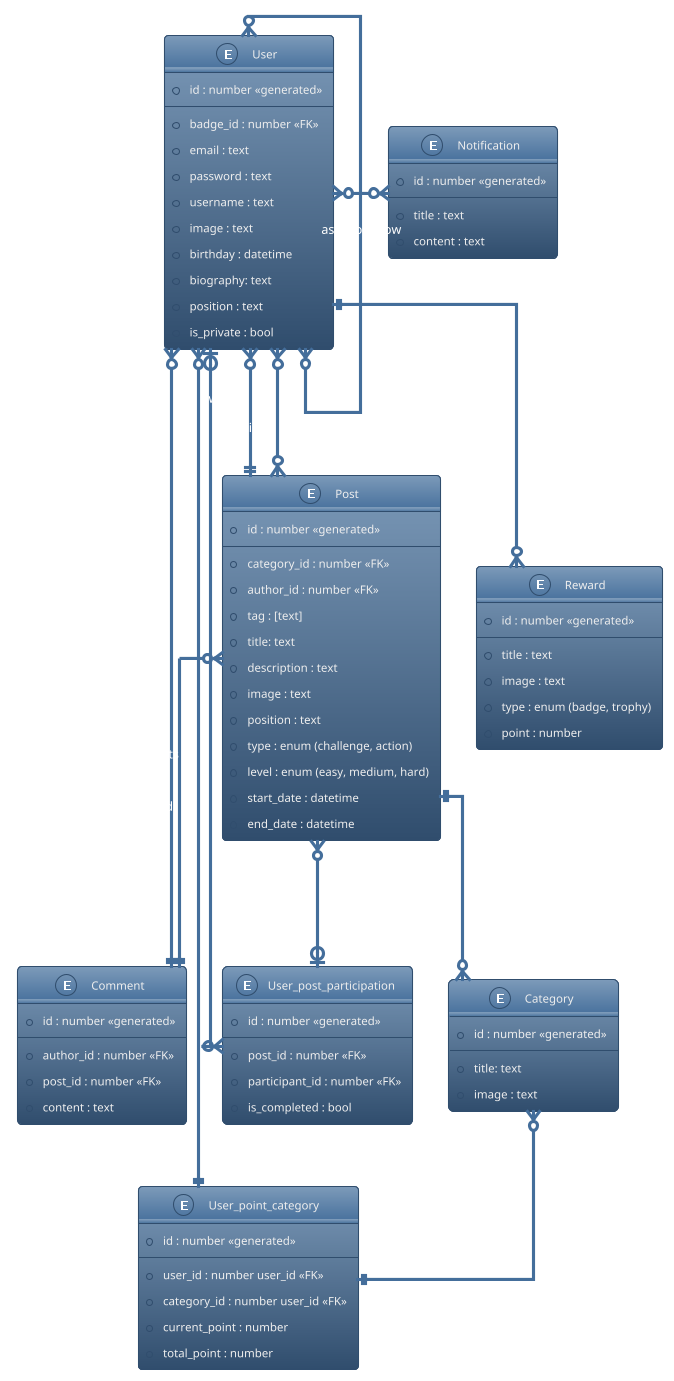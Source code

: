 @startuml
!theme spacelab
' hide the spot
' hide circle

' avoid problems with angled crows feet
skinparam linetype ortho

entity "User" as u {
  *id : number <<generated>>
  --
  *badge_id : number <<FK>>
  *email : text
  *password : text
  *username : text
  *image : text
  *birthday : datetime
  *biography: text
  *position : text
  *is_private : bool
}

entity "Category" as cat {
  *id : number <<generated>>
  --
  *title: text
  *image : text
}

entity "Post" as p {
  *id : number <<generated>>
  --
  *category_id : number <<FK>>
  *author_id : number <<FK>>
  *tag : [text]
  *title: text
  *description : text
  *image : text
  *position : text
  *type : enum (challenge, action)
  *level : enum (easy, medium, hard)
  *start_date : datetime
  *end_date : datetime
}

entity "Comment" as c {
  *id : number <<generated>>
  --
  *author_id : number <<FK>>
  *post_id : number <<FK>>
  *content : text
}

entity "Reward" as r {
  *id : number <<generated>>
  --
  *title : text
  *image : text
  *type : enum (badge, trophy)
  *point : number
}

entity "Notification" as not {
  *id : number <<generated>>
  --
  *title : text
  *content : text
}

entity "User_post_participation" as upp {
  *id : number <<generated>>
  --
  *post_id : number <<FK>>
  *participant_id : number <<FK>>
  *is_completed : bool
}

entity "User_point_category" as upc {
  *id : number <<generated>>
  --
  *user_id : number user_id <<FK>>
  *category_id : number user_id <<FK>>
  *current_point : number
  *total_point : number
}

u |o-down--o{ upp : participates
p }o---o| upp : contains
u }o-down--|| p : writes
u }o-down--o{ p : likes
u }o---|| c : writes
u ||---o{ r : has 
u }o-up-o{ u : asks to follow
u }o--right--o{ not : has
p }o---|| c : commented
p ||---o{ cat : has
u }o--|| upc : has points in
cat }o--|| upc : has 


@enduml
